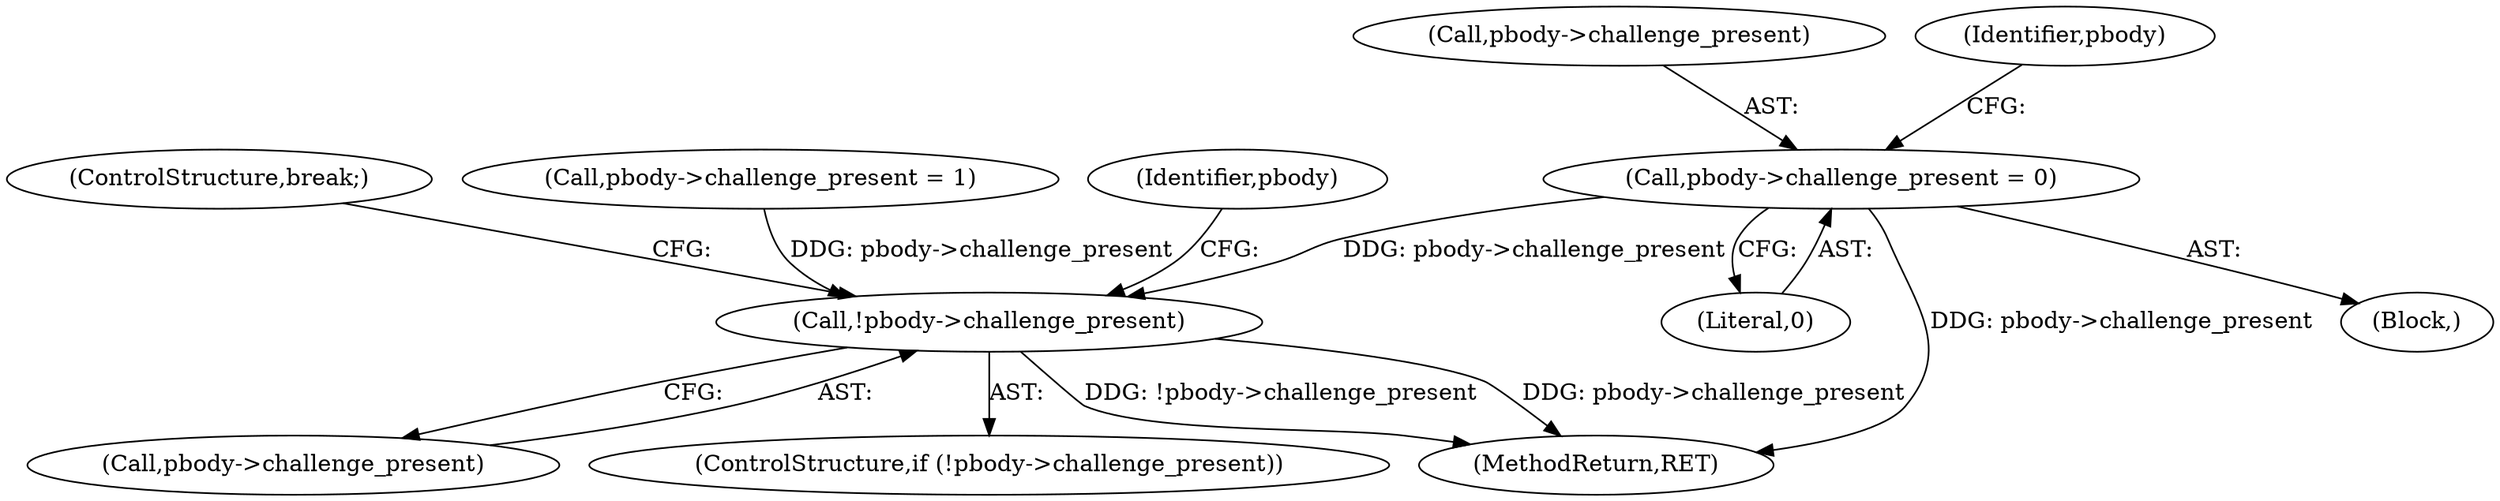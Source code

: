 digraph "0_tcpdump_99798bd9a41bd3d03fdc1e949810a38967f20ed3@pointer" {
"1000124" [label="(Call,pbody->challenge_present = 0)"];
"1000395" [label="(Call,!pbody->challenge_present)"];
"1000410" [label="(ControlStructure,break;)"];
"1000125" [label="(Call,pbody->challenge_present)"];
"1000395" [label="(Call,!pbody->challenge_present)"];
"1000766" [label="(MethodReturn,RET)"];
"1000405" [label="(Call,pbody->challenge_present = 1)"];
"1000116" [label="(Block,)"];
"1000124" [label="(Call,pbody->challenge_present = 0)"];
"1000128" [label="(Literal,0)"];
"1000396" [label="(Call,pbody->challenge_present)"];
"1000394" [label="(ControlStructure,if (!pbody->challenge_present))"];
"1000131" [label="(Identifier,pbody)"];
"1000402" [label="(Identifier,pbody)"];
"1000124" -> "1000116"  [label="AST: "];
"1000124" -> "1000128"  [label="CFG: "];
"1000125" -> "1000124"  [label="AST: "];
"1000128" -> "1000124"  [label="AST: "];
"1000131" -> "1000124"  [label="CFG: "];
"1000124" -> "1000766"  [label="DDG: pbody->challenge_present"];
"1000124" -> "1000395"  [label="DDG: pbody->challenge_present"];
"1000395" -> "1000394"  [label="AST: "];
"1000395" -> "1000396"  [label="CFG: "];
"1000396" -> "1000395"  [label="AST: "];
"1000402" -> "1000395"  [label="CFG: "];
"1000410" -> "1000395"  [label="CFG: "];
"1000395" -> "1000766"  [label="DDG: pbody->challenge_present"];
"1000395" -> "1000766"  [label="DDG: !pbody->challenge_present"];
"1000405" -> "1000395"  [label="DDG: pbody->challenge_present"];
}
